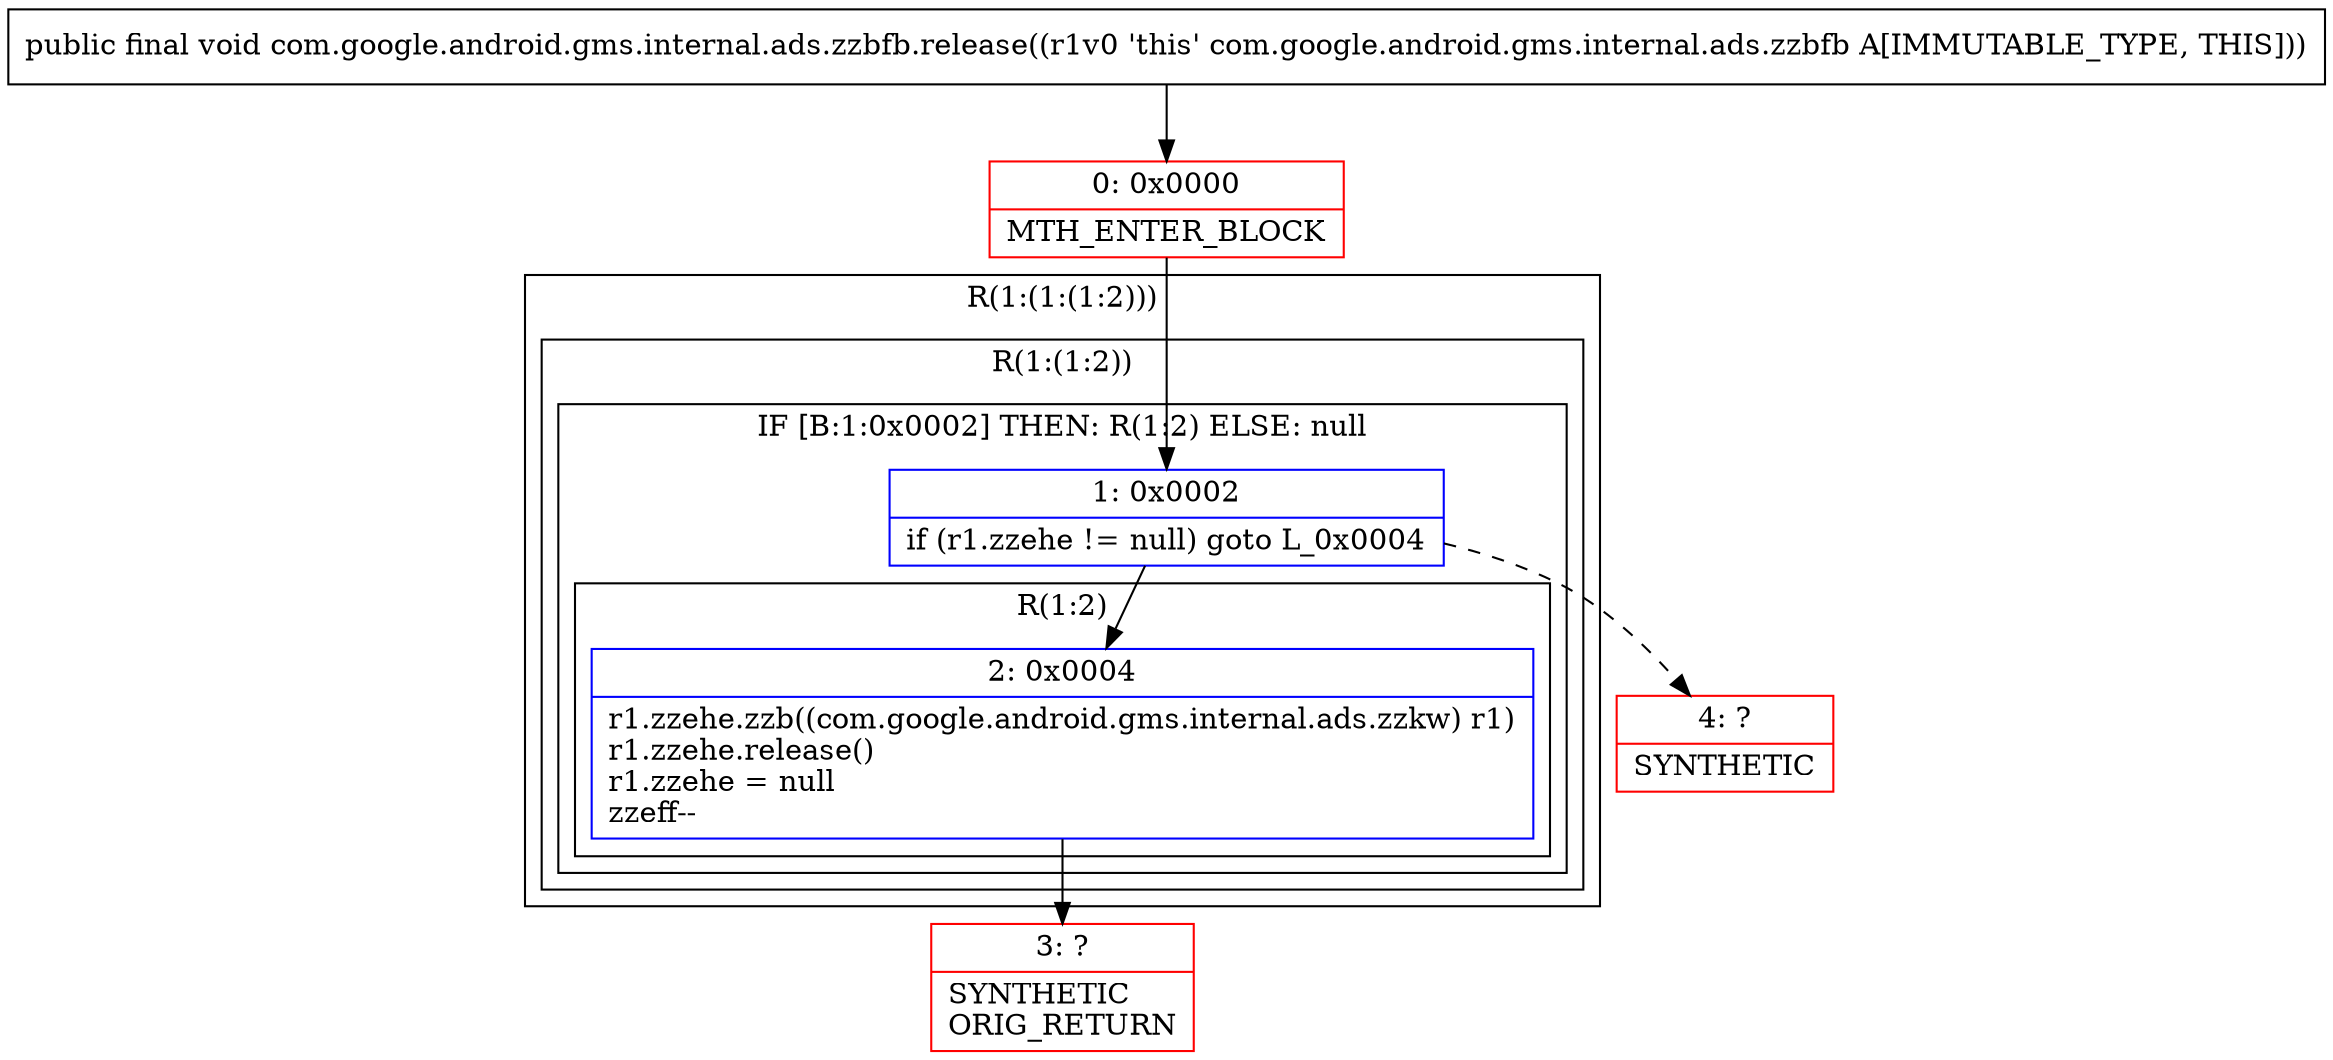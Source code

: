 digraph "CFG forcom.google.android.gms.internal.ads.zzbfb.release()V" {
subgraph cluster_Region_225726449 {
label = "R(1:(1:(1:2)))";
node [shape=record,color=blue];
subgraph cluster_Region_1632303310 {
label = "R(1:(1:2))";
node [shape=record,color=blue];
subgraph cluster_IfRegion_473544 {
label = "IF [B:1:0x0002] THEN: R(1:2) ELSE: null";
node [shape=record,color=blue];
Node_1 [shape=record,label="{1\:\ 0x0002|if (r1.zzehe != null) goto L_0x0004\l}"];
subgraph cluster_Region_1062983947 {
label = "R(1:2)";
node [shape=record,color=blue];
Node_2 [shape=record,label="{2\:\ 0x0004|r1.zzehe.zzb((com.google.android.gms.internal.ads.zzkw) r1)\lr1.zzehe.release()\lr1.zzehe = null\lzzeff\-\-\l}"];
}
}
}
}
Node_0 [shape=record,color=red,label="{0\:\ 0x0000|MTH_ENTER_BLOCK\l}"];
Node_3 [shape=record,color=red,label="{3\:\ ?|SYNTHETIC\lORIG_RETURN\l}"];
Node_4 [shape=record,color=red,label="{4\:\ ?|SYNTHETIC\l}"];
MethodNode[shape=record,label="{public final void com.google.android.gms.internal.ads.zzbfb.release((r1v0 'this' com.google.android.gms.internal.ads.zzbfb A[IMMUTABLE_TYPE, THIS])) }"];
MethodNode -> Node_0;
Node_1 -> Node_2;
Node_1 -> Node_4[style=dashed];
Node_2 -> Node_3;
Node_0 -> Node_1;
}

